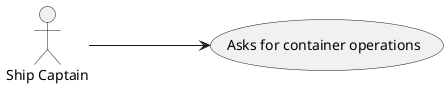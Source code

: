 @startuml
'https://plantuml.com/use-case-diagram

left to right direction

:Ship Captain: as SP
(Asks for container operations) as (Use)

SP ---> (Use)
@enduml
